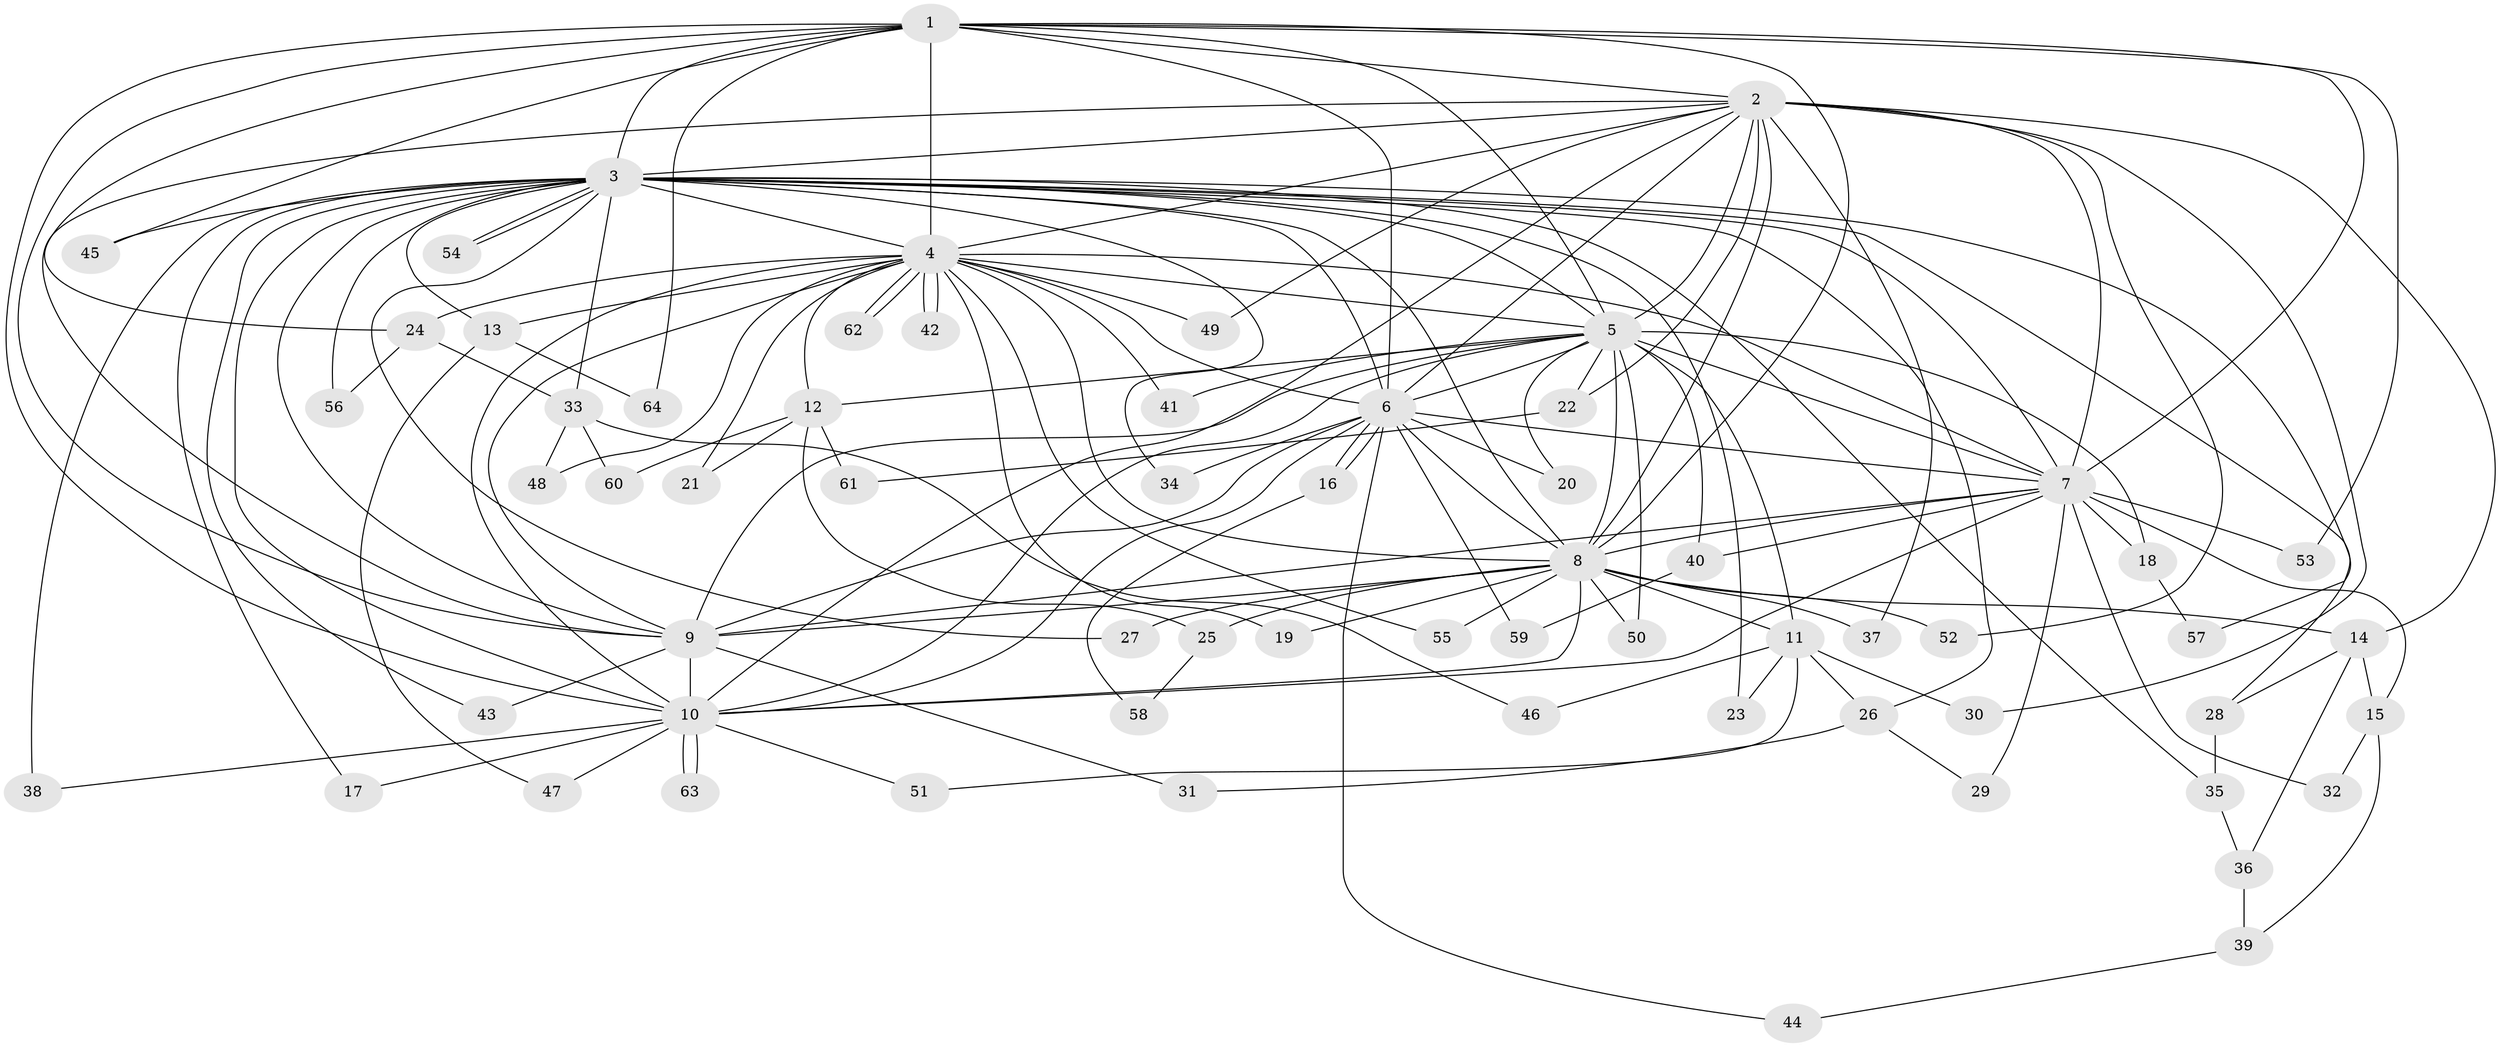 // coarse degree distribution, {10: 0.03125, 3: 0.09375, 2: 0.46875, 1: 0.3125, 5: 0.03125, 19: 0.03125, 13: 0.03125}
// Generated by graph-tools (version 1.1) at 2025/47/03/04/25 21:47:56]
// undirected, 64 vertices, 153 edges
graph export_dot {
graph [start="1"]
  node [color=gray90,style=filled];
  1;
  2;
  3;
  4;
  5;
  6;
  7;
  8;
  9;
  10;
  11;
  12;
  13;
  14;
  15;
  16;
  17;
  18;
  19;
  20;
  21;
  22;
  23;
  24;
  25;
  26;
  27;
  28;
  29;
  30;
  31;
  32;
  33;
  34;
  35;
  36;
  37;
  38;
  39;
  40;
  41;
  42;
  43;
  44;
  45;
  46;
  47;
  48;
  49;
  50;
  51;
  52;
  53;
  54;
  55;
  56;
  57;
  58;
  59;
  60;
  61;
  62;
  63;
  64;
  1 -- 2;
  1 -- 3;
  1 -- 4;
  1 -- 5;
  1 -- 6;
  1 -- 7;
  1 -- 8;
  1 -- 9;
  1 -- 10;
  1 -- 24;
  1 -- 45;
  1 -- 53;
  1 -- 64;
  2 -- 3;
  2 -- 4;
  2 -- 5;
  2 -- 6;
  2 -- 7;
  2 -- 8;
  2 -- 9;
  2 -- 10;
  2 -- 14;
  2 -- 22;
  2 -- 30;
  2 -- 37;
  2 -- 49;
  2 -- 52;
  3 -- 4;
  3 -- 5;
  3 -- 6;
  3 -- 7;
  3 -- 8;
  3 -- 9;
  3 -- 10;
  3 -- 13;
  3 -- 17;
  3 -- 23;
  3 -- 26;
  3 -- 27;
  3 -- 28;
  3 -- 33;
  3 -- 34;
  3 -- 35;
  3 -- 38;
  3 -- 43;
  3 -- 45;
  3 -- 54;
  3 -- 54;
  3 -- 56;
  3 -- 57;
  4 -- 5;
  4 -- 6;
  4 -- 7;
  4 -- 8;
  4 -- 9;
  4 -- 10;
  4 -- 12;
  4 -- 13;
  4 -- 19;
  4 -- 21;
  4 -- 24;
  4 -- 41;
  4 -- 42;
  4 -- 42;
  4 -- 48;
  4 -- 49;
  4 -- 55;
  4 -- 62;
  4 -- 62;
  5 -- 6;
  5 -- 7;
  5 -- 8;
  5 -- 9;
  5 -- 10;
  5 -- 11;
  5 -- 12;
  5 -- 18;
  5 -- 20;
  5 -- 22;
  5 -- 40;
  5 -- 41;
  5 -- 50;
  6 -- 7;
  6 -- 8;
  6 -- 9;
  6 -- 10;
  6 -- 16;
  6 -- 16;
  6 -- 20;
  6 -- 34;
  6 -- 44;
  6 -- 59;
  7 -- 8;
  7 -- 9;
  7 -- 10;
  7 -- 15;
  7 -- 18;
  7 -- 29;
  7 -- 32;
  7 -- 40;
  7 -- 53;
  8 -- 9;
  8 -- 10;
  8 -- 11;
  8 -- 14;
  8 -- 19;
  8 -- 25;
  8 -- 27;
  8 -- 37;
  8 -- 50;
  8 -- 52;
  8 -- 55;
  9 -- 10;
  9 -- 31;
  9 -- 43;
  10 -- 17;
  10 -- 38;
  10 -- 47;
  10 -- 51;
  10 -- 63;
  10 -- 63;
  11 -- 23;
  11 -- 26;
  11 -- 30;
  11 -- 46;
  11 -- 51;
  12 -- 21;
  12 -- 25;
  12 -- 60;
  12 -- 61;
  13 -- 47;
  13 -- 64;
  14 -- 15;
  14 -- 28;
  14 -- 36;
  15 -- 32;
  15 -- 39;
  16 -- 58;
  18 -- 57;
  22 -- 61;
  24 -- 33;
  24 -- 56;
  25 -- 58;
  26 -- 29;
  26 -- 31;
  28 -- 35;
  33 -- 46;
  33 -- 48;
  33 -- 60;
  35 -- 36;
  36 -- 39;
  39 -- 44;
  40 -- 59;
}

